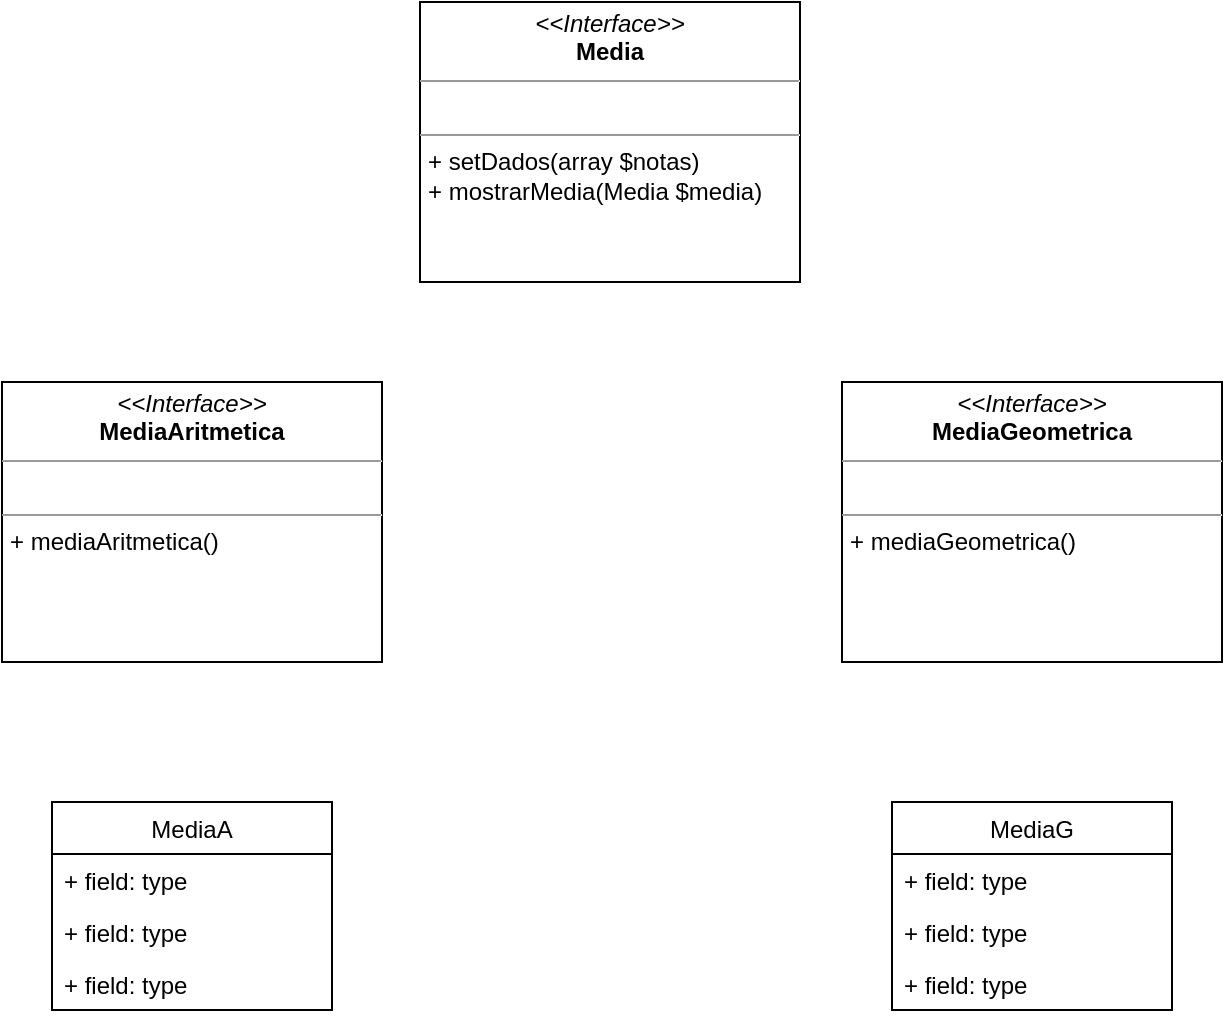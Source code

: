 <mxfile version="20.5.1" type="device"><diagram id="n-EHvvNwpLkznh4Vgyn0" name="Página-1"><mxGraphModel dx="1422" dy="762" grid="1" gridSize="10" guides="1" tooltips="1" connect="1" arrows="1" fold="1" page="1" pageScale="1" pageWidth="827" pageHeight="1169" math="0" shadow="0"><root><mxCell id="0"/><mxCell id="1" parent="0"/><mxCell id="EfeuG7gzLJYcu0wjVcXJ-9" value="MediaA" style="swimlane;fontStyle=0;childLayout=stackLayout;horizontal=1;startSize=26;fillColor=none;horizontalStack=0;resizeParent=1;resizeParentMax=0;resizeLast=0;collapsible=1;marginBottom=0;" vertex="1" parent="1"><mxGeometry x="135" y="440" width="140" height="104" as="geometry"/></mxCell><mxCell id="EfeuG7gzLJYcu0wjVcXJ-10" value="+ field: type" style="text;strokeColor=none;fillColor=none;align=left;verticalAlign=top;spacingLeft=4;spacingRight=4;overflow=hidden;rotatable=0;points=[[0,0.5],[1,0.5]];portConstraint=eastwest;" vertex="1" parent="EfeuG7gzLJYcu0wjVcXJ-9"><mxGeometry y="26" width="140" height="26" as="geometry"/></mxCell><mxCell id="EfeuG7gzLJYcu0wjVcXJ-11" value="+ field: type" style="text;strokeColor=none;fillColor=none;align=left;verticalAlign=top;spacingLeft=4;spacingRight=4;overflow=hidden;rotatable=0;points=[[0,0.5],[1,0.5]];portConstraint=eastwest;" vertex="1" parent="EfeuG7gzLJYcu0wjVcXJ-9"><mxGeometry y="52" width="140" height="26" as="geometry"/></mxCell><mxCell id="EfeuG7gzLJYcu0wjVcXJ-12" value="+ field: type" style="text;strokeColor=none;fillColor=none;align=left;verticalAlign=top;spacingLeft=4;spacingRight=4;overflow=hidden;rotatable=0;points=[[0,0.5],[1,0.5]];portConstraint=eastwest;" vertex="1" parent="EfeuG7gzLJYcu0wjVcXJ-9"><mxGeometry y="78" width="140" height="26" as="geometry"/></mxCell><mxCell id="EfeuG7gzLJYcu0wjVcXJ-13" value="MediaG" style="swimlane;fontStyle=0;childLayout=stackLayout;horizontal=1;startSize=26;fillColor=none;horizontalStack=0;resizeParent=1;resizeParentMax=0;resizeLast=0;collapsible=1;marginBottom=0;" vertex="1" parent="1"><mxGeometry x="555" y="440" width="140" height="104" as="geometry"/></mxCell><mxCell id="EfeuG7gzLJYcu0wjVcXJ-14" value="+ field: type" style="text;strokeColor=none;fillColor=none;align=left;verticalAlign=top;spacingLeft=4;spacingRight=4;overflow=hidden;rotatable=0;points=[[0,0.5],[1,0.5]];portConstraint=eastwest;" vertex="1" parent="EfeuG7gzLJYcu0wjVcXJ-13"><mxGeometry y="26" width="140" height="26" as="geometry"/></mxCell><mxCell id="EfeuG7gzLJYcu0wjVcXJ-15" value="+ field: type" style="text;strokeColor=none;fillColor=none;align=left;verticalAlign=top;spacingLeft=4;spacingRight=4;overflow=hidden;rotatable=0;points=[[0,0.5],[1,0.5]];portConstraint=eastwest;" vertex="1" parent="EfeuG7gzLJYcu0wjVcXJ-13"><mxGeometry y="52" width="140" height="26" as="geometry"/></mxCell><mxCell id="EfeuG7gzLJYcu0wjVcXJ-16" value="+ field: type" style="text;strokeColor=none;fillColor=none;align=left;verticalAlign=top;spacingLeft=4;spacingRight=4;overflow=hidden;rotatable=0;points=[[0,0.5],[1,0.5]];portConstraint=eastwest;" vertex="1" parent="EfeuG7gzLJYcu0wjVcXJ-13"><mxGeometry y="78" width="140" height="26" as="geometry"/></mxCell><mxCell id="EfeuG7gzLJYcu0wjVcXJ-17" value="&lt;p style=&quot;margin:0px;margin-top:4px;text-align:center;&quot;&gt;&lt;i&gt;&amp;lt;&amp;lt;Interface&amp;gt;&amp;gt;&lt;/i&gt;&lt;br&gt;&lt;b&gt;Media&lt;/b&gt;&lt;/p&gt;&lt;hr size=&quot;1&quot;&gt;&lt;p style=&quot;margin:0px;margin-left:4px;&quot;&gt;&lt;br&gt;&lt;/p&gt;&lt;hr size=&quot;1&quot;&gt;&lt;p style=&quot;margin:0px;margin-left:4px;&quot;&gt;+ setDados(array $notas)&lt;br&gt;+&amp;nbsp;mostrarMedia(Media $media)&lt;/p&gt;" style="verticalAlign=top;align=left;overflow=fill;fontSize=12;fontFamily=Helvetica;html=1;" vertex="1" parent="1"><mxGeometry x="319" y="40" width="190" height="140" as="geometry"/></mxCell><mxCell id="EfeuG7gzLJYcu0wjVcXJ-18" value="&lt;p style=&quot;margin:0px;margin-top:4px;text-align:center;&quot;&gt;&lt;i&gt;&amp;lt;&amp;lt;Interface&amp;gt;&amp;gt;&lt;/i&gt;&lt;br&gt;&lt;b&gt;MediaAritmetica&lt;/b&gt;&lt;/p&gt;&lt;hr size=&quot;1&quot;&gt;&lt;p style=&quot;margin:0px;margin-left:4px;&quot;&gt;&lt;br&gt;&lt;/p&gt;&lt;hr size=&quot;1&quot;&gt;&lt;p style=&quot;margin:0px;margin-left:4px;&quot;&gt;+ mediaAritmetica()&lt;br&gt;&lt;br&gt;&lt;/p&gt;" style="verticalAlign=top;align=left;overflow=fill;fontSize=12;fontFamily=Helvetica;html=1;" vertex="1" parent="1"><mxGeometry x="110" y="230" width="190" height="140" as="geometry"/></mxCell><mxCell id="EfeuG7gzLJYcu0wjVcXJ-19" value="&lt;p style=&quot;margin:0px;margin-top:4px;text-align:center;&quot;&gt;&lt;i&gt;&amp;lt;&amp;lt;Interface&amp;gt;&amp;gt;&lt;/i&gt;&lt;br&gt;&lt;b&gt;MediaGeometrica&lt;/b&gt;&lt;br&gt;&lt;/p&gt;&lt;hr size=&quot;1&quot;&gt;&lt;p style=&quot;margin:0px;margin-left:4px;&quot;&gt;&lt;br&gt;&lt;/p&gt;&lt;hr size=&quot;1&quot;&gt;&lt;p style=&quot;margin:0px;margin-left:4px;&quot;&gt;+ mediaGeometrica()&lt;br&gt;&lt;br&gt;&lt;/p&gt;" style="verticalAlign=top;align=left;overflow=fill;fontSize=12;fontFamily=Helvetica;html=1;" vertex="1" parent="1"><mxGeometry x="530" y="230" width="190" height="140" as="geometry"/></mxCell></root></mxGraphModel></diagram></mxfile>
